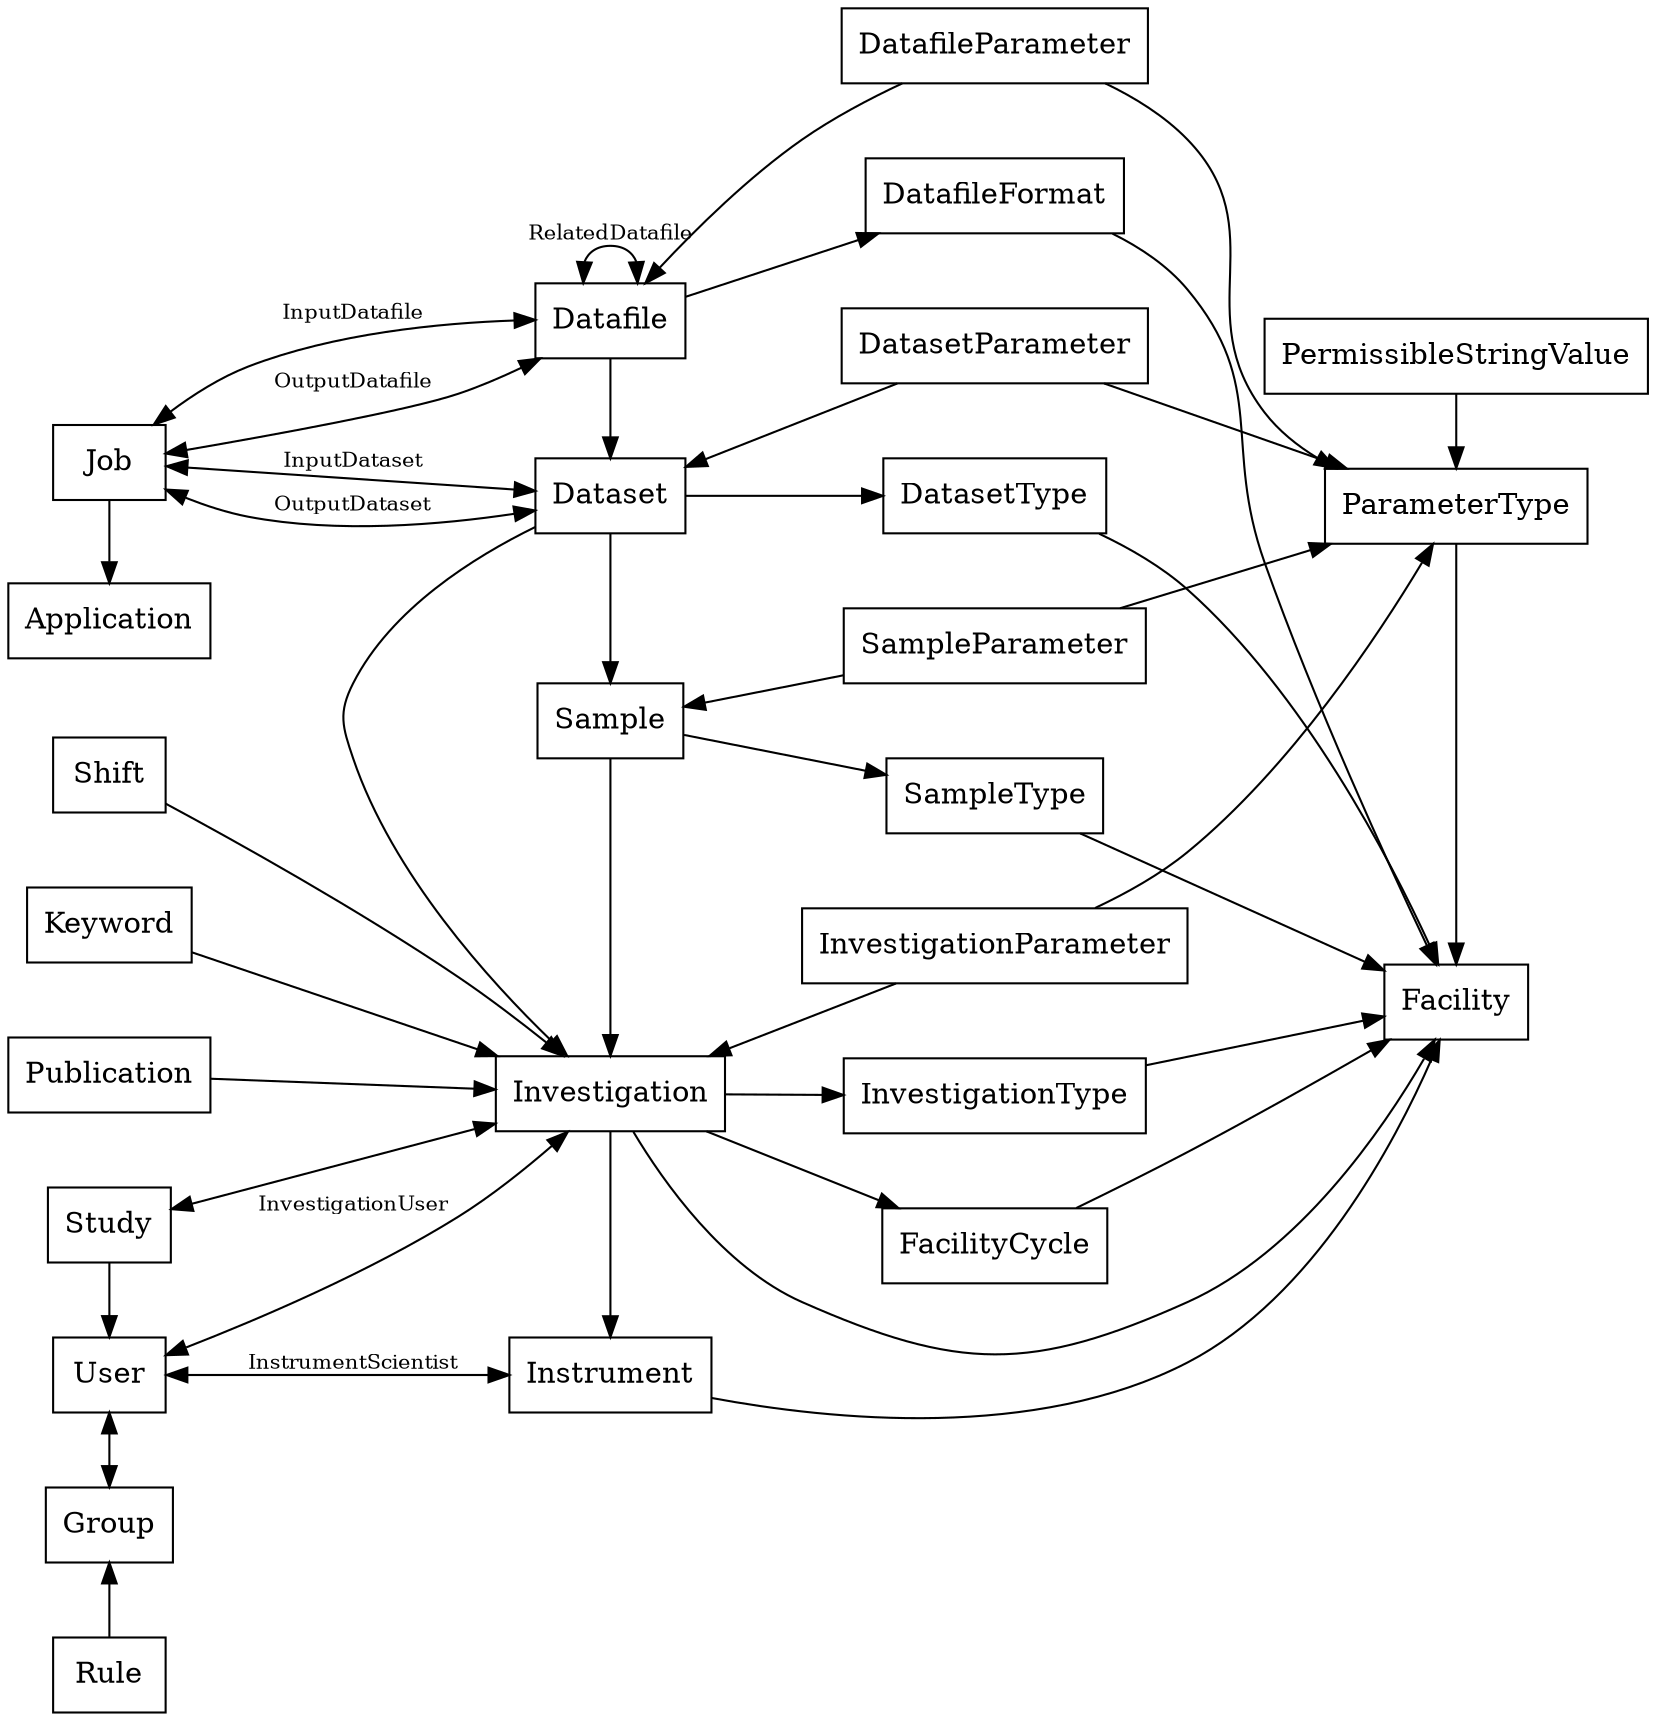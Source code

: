 digraph {
    rankdir=LR;
    node [shape=box];
    edge [fontsize=10];
    { rank=same;
      Job -> Application; 
      Application -> Shift -> Keyword -> Publication -> Study [style=invis]; 
      Study -> User;
      User -> Group [dir=both]; 
      Group -> Rule [dir=back]; }
    { rank=same;
      Datafile -> Dataset -> Sample -> Investigation -> Instrument; }
    { rank=same;
      edge [style=invis];
      DatafileParameter -> DatafileFormat -> DatasetParameter -> DatasetType -> SampleParameter -> SampleType -> InvestigationParameter -> InvestigationType -> FacilityCycle; }
    { rank=same;
      PermissibleStringValue -> ParameterType -> Facility; }

    Job -> Datafile [dir=both,label=InputDatafile];
    Job -> Datafile [dir=both,label=OutputDatafile];
    Job -> Dataset [dir=both,label=InputDataset];
    Job -> Dataset [dir=both,label=OutputDataset];

    Shift -> Investigation;
    Keyword -> Investigation;
    Publication -> Investigation;
    Study -> Investigation [dir=both];
    User -> Investigation [dir=both,label=InvestigationUser];

    User -> Instrument [dir=both,label=InstrumentScientist];

    Datafile -> Datafile [dir=both,label=RelatedDatafile];
    Datafile -> DatafileParameter [dir=back];
    DatafileParameter -> ParameterType [weight=2];
    Datafile -> DatafileFormat -> Facility;

    Dataset -> DatasetParameter [dir=back];
    DatasetParameter -> ParameterType;
    Dataset -> DatasetType -> Facility;

    Sample -> SampleParameter [dir=back];
    SampleParameter -> ParameterType;
    Sample -> SampleType -> Facility;

    Dataset -> Investigation;

    Investigation -> Facility;
    Investigation -> InvestigationType -> Facility;
    Investigation -> InvestigationParameter [dir=back];
    InvestigationParameter -> ParameterType;
    Investigation -> FacilityCycle -> Facility;

    Instrument -> Facility;
}
